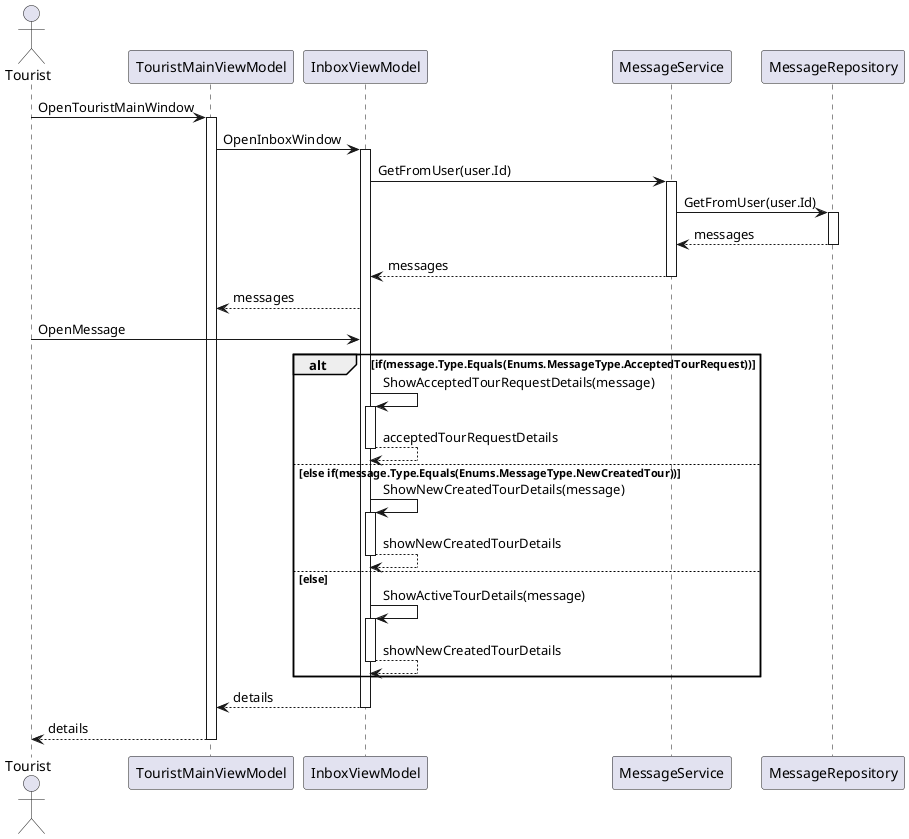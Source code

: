 @startuml dijagram

actor "Tourist" as u

participant TouristMainViewModel
participant InboxViewModel
participant MessageService

u->TouristMainViewModel: OpenTouristMainWindow
activate TouristMainViewModel

TouristMainViewModel->InboxViewModel:OpenInboxWindow
activate InboxViewModel



InboxViewModel->MessageService: GetFromUser(user.Id)
activate MessageService


MessageService -> MessageRepository: GetFromUser(user.Id)

activate MessageRepository
MessageRepository-->MessageService: messages

deactivate MessageRepository
MessageService-->InboxViewModel: messages
deactivate MessageService
InboxViewModel-->TouristMainViewModel: messages

u->InboxViewModel: OpenMessage

alt if(message.Type.Equals(Enums.MessageType.AcceptedTourRequest))
InboxViewModel->InboxViewModel: ShowAcceptedTourRequestDetails(message)
activate InboxViewModel
InboxViewModel-->InboxViewModel: acceptedTourRequestDetails
deactivate InboxViewModel
else else if(message.Type.Equals(Enums.MessageType.NewCreatedTour))
InboxViewModel->InboxViewModel: ShowNewCreatedTourDetails(message)
activate InboxViewModel
InboxViewModel-->InboxViewModel: showNewCreatedTourDetails
deactivate InboxViewModel
else else 
InboxViewModel->InboxViewModel: ShowActiveTourDetails(message)
activate InboxViewModel
InboxViewModel-->InboxViewModel: showNewCreatedTourDetails
deactivate InboxViewModel
end
InboxViewModel-->TouristMainViewModel:details
deactivate InboxViewModel
TouristMainViewModel-->u: details
deactivate TouristMainViewModel
@enduml
